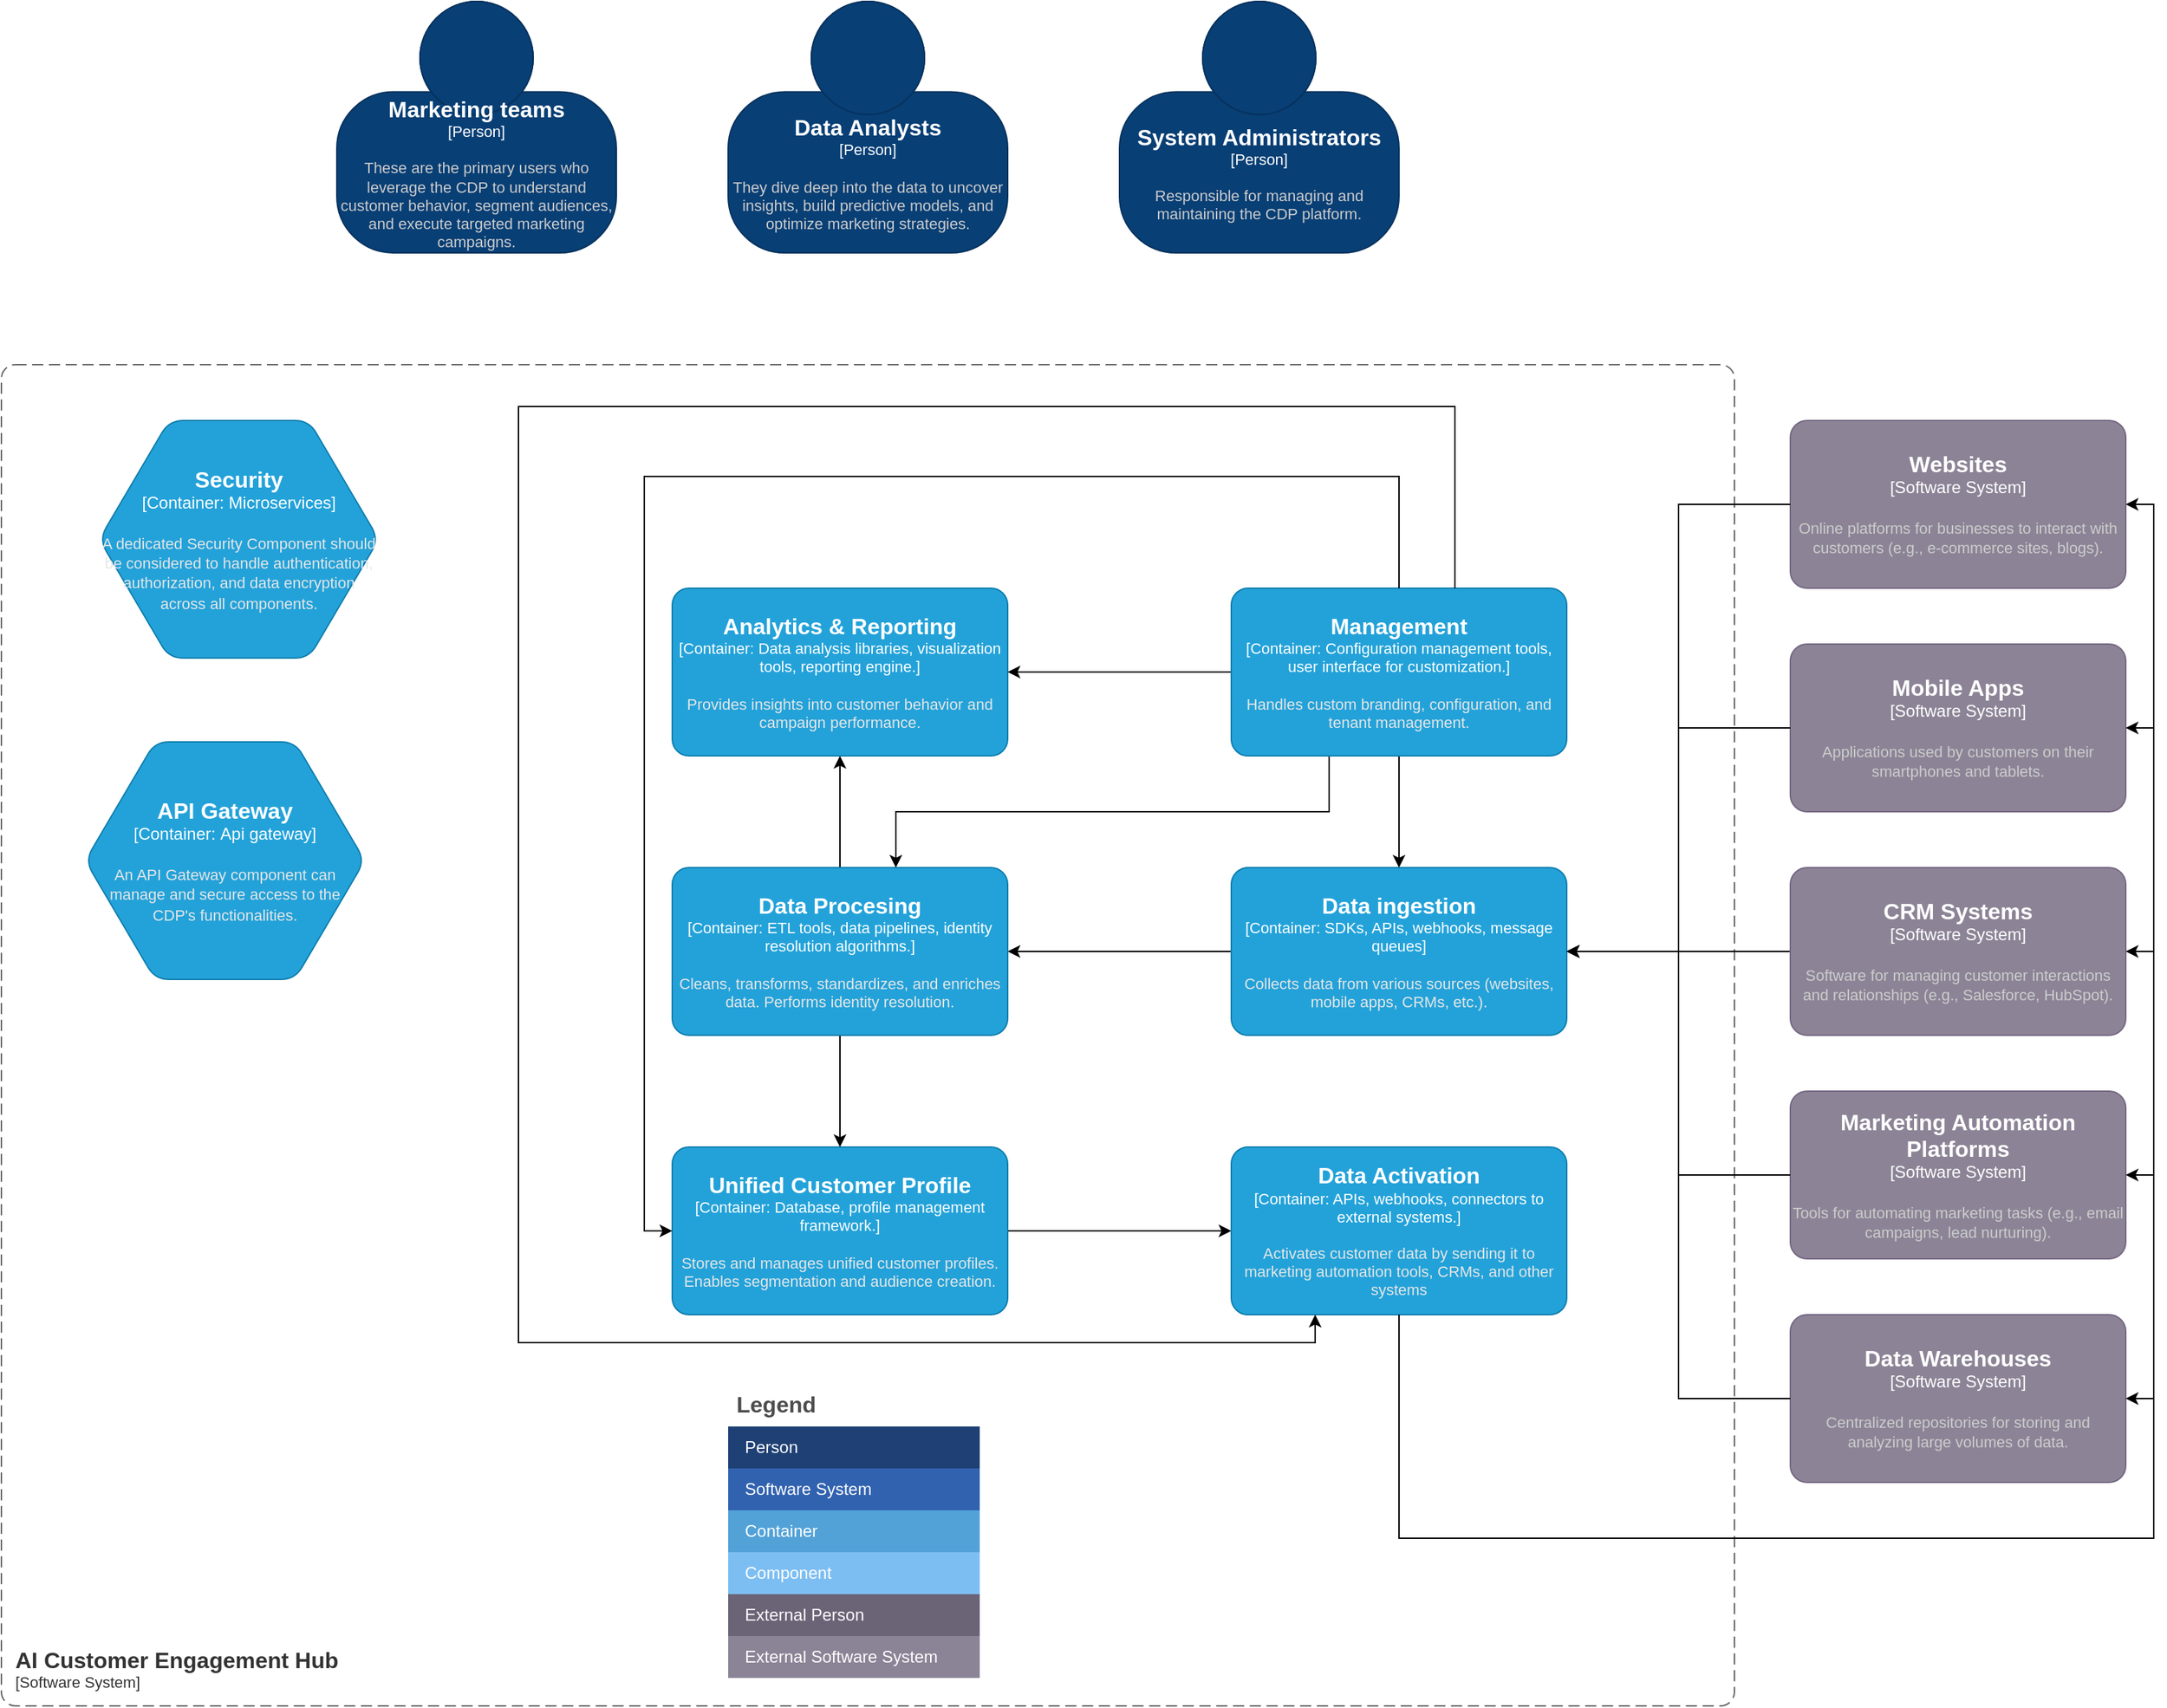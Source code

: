 <mxfile version="24.9.1">
  <diagram name="Página-1" id="TvJLCAkm27WlxQh1G9y3">
    <mxGraphModel dx="2181" dy="1587" grid="1" gridSize="10" guides="1" tooltips="1" connect="1" arrows="1" fold="1" page="0" pageScale="1" pageWidth="850" pageHeight="1100" background="none" math="0" shadow="0">
      <root>
        <mxCell id="0" />
        <mxCell id="1" parent="0" />
        <mxCell id="xrW66RvYnEH495Ge2LmJ-1" value="Legend" style="shape=table;startSize=30;container=1;collapsible=0;childLayout=tableLayout;fontSize=16;align=left;verticalAlign=top;fillColor=none;strokeColor=none;fontColor=#4D4D4D;fontStyle=1;spacingLeft=6;spacing=0;resizable=0;" vertex="1" parent="1">
          <mxGeometry x="320" y="770" width="180" height="210" as="geometry" />
        </mxCell>
        <mxCell id="xrW66RvYnEH495Ge2LmJ-2" value="" style="shape=tableRow;horizontal=0;startSize=0;swimlaneHead=0;swimlaneBody=0;strokeColor=inherit;top=0;left=0;bottom=0;right=0;collapsible=0;dropTarget=0;fillColor=none;points=[[0,0.5],[1,0.5]];portConstraint=eastwest;fontSize=12;" vertex="1" parent="xrW66RvYnEH495Ge2LmJ-1">
          <mxGeometry y="30" width="180" height="30" as="geometry" />
        </mxCell>
        <mxCell id="xrW66RvYnEH495Ge2LmJ-3" value="Person" style="shape=partialRectangle;html=1;whiteSpace=wrap;connectable=0;strokeColor=inherit;overflow=hidden;fillColor=#1E4074;top=0;left=0;bottom=0;right=0;pointerEvents=1;fontSize=12;align=left;fontColor=#FFFFFF;gradientColor=none;spacingLeft=10;spacingRight=4;" vertex="1" parent="xrW66RvYnEH495Ge2LmJ-2">
          <mxGeometry width="180" height="30" as="geometry">
            <mxRectangle width="180" height="30" as="alternateBounds" />
          </mxGeometry>
        </mxCell>
        <mxCell id="xrW66RvYnEH495Ge2LmJ-4" value="" style="shape=tableRow;horizontal=0;startSize=0;swimlaneHead=0;swimlaneBody=0;strokeColor=inherit;top=0;left=0;bottom=0;right=0;collapsible=0;dropTarget=0;fillColor=none;points=[[0,0.5],[1,0.5]];portConstraint=eastwest;fontSize=12;" vertex="1" parent="xrW66RvYnEH495Ge2LmJ-1">
          <mxGeometry y="60" width="180" height="30" as="geometry" />
        </mxCell>
        <mxCell id="xrW66RvYnEH495Ge2LmJ-5" value="Software System" style="shape=partialRectangle;html=1;whiteSpace=wrap;connectable=0;strokeColor=inherit;overflow=hidden;fillColor=#3162AF;top=0;left=0;bottom=0;right=0;pointerEvents=1;fontSize=12;align=left;fontColor=#FFFFFF;gradientColor=none;spacingLeft=10;spacingRight=4;" vertex="1" parent="xrW66RvYnEH495Ge2LmJ-4">
          <mxGeometry width="180" height="30" as="geometry">
            <mxRectangle width="180" height="30" as="alternateBounds" />
          </mxGeometry>
        </mxCell>
        <mxCell id="xrW66RvYnEH495Ge2LmJ-6" value="" style="shape=tableRow;horizontal=0;startSize=0;swimlaneHead=0;swimlaneBody=0;strokeColor=inherit;top=0;left=0;bottom=0;right=0;collapsible=0;dropTarget=0;fillColor=none;points=[[0,0.5],[1,0.5]];portConstraint=eastwest;fontSize=12;" vertex="1" parent="xrW66RvYnEH495Ge2LmJ-1">
          <mxGeometry y="90" width="180" height="30" as="geometry" />
        </mxCell>
        <mxCell id="xrW66RvYnEH495Ge2LmJ-7" value="Container" style="shape=partialRectangle;html=1;whiteSpace=wrap;connectable=0;strokeColor=inherit;overflow=hidden;fillColor=#52a2d8;top=0;left=0;bottom=0;right=0;pointerEvents=1;fontSize=12;align=left;fontColor=#FFFFFF;gradientColor=none;spacingLeft=10;spacingRight=4;" vertex="1" parent="xrW66RvYnEH495Ge2LmJ-6">
          <mxGeometry width="180" height="30" as="geometry">
            <mxRectangle width="180" height="30" as="alternateBounds" />
          </mxGeometry>
        </mxCell>
        <mxCell id="xrW66RvYnEH495Ge2LmJ-8" value="" style="shape=tableRow;horizontal=0;startSize=0;swimlaneHead=0;swimlaneBody=0;strokeColor=inherit;top=0;left=0;bottom=0;right=0;collapsible=0;dropTarget=0;fillColor=none;points=[[0,0.5],[1,0.5]];portConstraint=eastwest;fontSize=12;" vertex="1" parent="xrW66RvYnEH495Ge2LmJ-1">
          <mxGeometry y="120" width="180" height="30" as="geometry" />
        </mxCell>
        <mxCell id="xrW66RvYnEH495Ge2LmJ-9" value="Component" style="shape=partialRectangle;html=1;whiteSpace=wrap;connectable=0;strokeColor=inherit;overflow=hidden;fillColor=#7dbef2;top=0;left=0;bottom=0;right=0;pointerEvents=1;fontSize=12;align=left;fontColor=#FFFFFF;gradientColor=none;spacingLeft=10;spacingRight=4;" vertex="1" parent="xrW66RvYnEH495Ge2LmJ-8">
          <mxGeometry width="180" height="30" as="geometry">
            <mxRectangle width="180" height="30" as="alternateBounds" />
          </mxGeometry>
        </mxCell>
        <mxCell id="xrW66RvYnEH495Ge2LmJ-10" value="" style="shape=tableRow;horizontal=0;startSize=0;swimlaneHead=0;swimlaneBody=0;strokeColor=inherit;top=0;left=0;bottom=0;right=0;collapsible=0;dropTarget=0;fillColor=none;points=[[0,0.5],[1,0.5]];portConstraint=eastwest;fontSize=12;" vertex="1" parent="xrW66RvYnEH495Ge2LmJ-1">
          <mxGeometry y="150" width="180" height="30" as="geometry" />
        </mxCell>
        <mxCell id="xrW66RvYnEH495Ge2LmJ-11" value="External Person" style="shape=partialRectangle;html=1;whiteSpace=wrap;connectable=0;strokeColor=inherit;overflow=hidden;fillColor=#6b6477;top=0;left=0;bottom=0;right=0;pointerEvents=1;fontSize=12;align=left;fontColor=#FFFFFF;gradientColor=none;spacingLeft=10;spacingRight=4;" vertex="1" parent="xrW66RvYnEH495Ge2LmJ-10">
          <mxGeometry width="180" height="30" as="geometry">
            <mxRectangle width="180" height="30" as="alternateBounds" />
          </mxGeometry>
        </mxCell>
        <mxCell id="xrW66RvYnEH495Ge2LmJ-12" value="" style="shape=tableRow;horizontal=0;startSize=0;swimlaneHead=0;swimlaneBody=0;strokeColor=inherit;top=0;left=0;bottom=0;right=0;collapsible=0;dropTarget=0;fillColor=none;points=[[0,0.5],[1,0.5]];portConstraint=eastwest;fontSize=12;" vertex="1" parent="xrW66RvYnEH495Ge2LmJ-1">
          <mxGeometry y="180" width="180" height="30" as="geometry" />
        </mxCell>
        <mxCell id="xrW66RvYnEH495Ge2LmJ-13" value="External Software System" style="shape=partialRectangle;html=1;whiteSpace=wrap;connectable=0;strokeColor=inherit;overflow=hidden;fillColor=#8b8496;top=0;left=0;bottom=0;right=0;pointerEvents=1;fontSize=12;align=left;fontColor=#FFFFFF;gradientColor=none;spacingLeft=10;spacingRight=4;" vertex="1" parent="xrW66RvYnEH495Ge2LmJ-12">
          <mxGeometry width="180" height="30" as="geometry">
            <mxRectangle width="180" height="30" as="alternateBounds" />
          </mxGeometry>
        </mxCell>
        <object placeholders="1" c4Name="AI Customer Engagement Hub" c4Type="SystemScopeBoundary" c4Application="Software System" label="&lt;font style=&quot;font-size: 16px&quot;&gt;&lt;b&gt;&lt;div style=&quot;text-align: left&quot;&gt;%c4Name%&lt;/div&gt;&lt;/b&gt;&lt;/font&gt;&lt;div style=&quot;text-align: left&quot;&gt;[%c4Application%]&lt;/div&gt;" id="xrW66RvYnEH495Ge2LmJ-14">
          <mxCell style="rounded=1;fontSize=11;whiteSpace=wrap;html=1;dashed=1;arcSize=20;fillColor=none;strokeColor=#666666;fontColor=#333333;labelBackgroundColor=none;align=left;verticalAlign=bottom;labelBorderColor=none;spacingTop=0;spacing=10;dashPattern=8 4;metaEdit=1;rotatable=0;perimeter=rectanglePerimeter;noLabel=0;labelPadding=0;allowArrows=0;connectable=0;expand=0;recursiveResize=0;editable=1;pointerEvents=0;absoluteArcSize=1;points=[[0.25,0,0],[0.5,0,0],[0.75,0,0],[1,0.25,0],[1,0.5,0],[1,0.75,0],[0.75,1,0],[0.5,1,0],[0.25,1,0],[0,0.75,0],[0,0.5,0],[0,0.25,0]];" vertex="1" parent="1">
            <mxGeometry x="-200" y="40" width="1240" height="960" as="geometry" />
          </mxCell>
        </object>
        <object placeholders="1" c4Name="Marketing teams" c4Type="Person" c4Description="These are the primary users who leverage the CDP to understand customer behavior, segment audiences, and execute targeted marketing campaigns." label="&lt;font style=&quot;font-size: 16px&quot;&gt;&lt;b&gt;%c4Name%&lt;/b&gt;&lt;/font&gt;&lt;div&gt;[%c4Type%]&lt;/div&gt;&lt;br&gt;&lt;div&gt;&lt;font style=&quot;font-size: 11px&quot;&gt;&lt;font color=&quot;#cccccc&quot;&gt;%c4Description%&lt;/font&gt;&lt;/div&gt;" id="xrW66RvYnEH495Ge2LmJ-15">
          <mxCell style="html=1;fontSize=11;dashed=0;whiteSpace=wrap;fillColor=#083F75;strokeColor=#06315C;fontColor=#ffffff;shape=mxgraph.c4.person2;align=center;metaEdit=1;points=[[0.5,0,0],[1,0.5,0],[1,0.75,0],[0.75,1,0],[0.5,1,0],[0.25,1,0],[0,0.75,0],[0,0.5,0]];resizable=0;" vertex="1" parent="1">
            <mxGeometry x="40" y="-220" width="200" height="180" as="geometry" />
          </mxCell>
        </object>
        <object placeholders="1" c4Name="Data Analysts" c4Type="Person" c4Description="They dive deep into the data to uncover insights, build predictive models, and optimize marketing strategies." label="&lt;font style=&quot;font-size: 16px&quot;&gt;&lt;b&gt;%c4Name%&lt;/b&gt;&lt;/font&gt;&lt;div&gt;[%c4Type%]&lt;/div&gt;&lt;br&gt;&lt;div&gt;&lt;font style=&quot;font-size: 11px&quot;&gt;&lt;font color=&quot;#cccccc&quot;&gt;%c4Description%&lt;/font&gt;&lt;/div&gt;" id="xrW66RvYnEH495Ge2LmJ-16">
          <mxCell style="html=1;fontSize=11;dashed=0;whiteSpace=wrap;fillColor=#083F75;strokeColor=#06315C;fontColor=#ffffff;shape=mxgraph.c4.person2;align=center;metaEdit=1;points=[[0.5,0,0],[1,0.5,0],[1,0.75,0],[0.75,1,0],[0.5,1,0],[0.25,1,0],[0,0.75,0],[0,0.5,0]];resizable=0;" vertex="1" parent="1">
            <mxGeometry x="320" y="-220" width="200" height="180" as="geometry" />
          </mxCell>
        </object>
        <object placeholders="1" c4Name="System Administrators" c4Type="Person" c4Description="Responsible for managing and maintaining the CDP platform." label="&lt;font style=&quot;font-size: 16px&quot;&gt;&lt;b&gt;%c4Name%&lt;/b&gt;&lt;/font&gt;&lt;div&gt;[%c4Type%]&lt;/div&gt;&lt;br&gt;&lt;div&gt;&lt;font style=&quot;font-size: 11px&quot;&gt;&lt;font color=&quot;#cccccc&quot;&gt;%c4Description%&lt;/font&gt;&lt;/div&gt;" id="xrW66RvYnEH495Ge2LmJ-18">
          <mxCell style="html=1;fontSize=11;dashed=0;whiteSpace=wrap;fillColor=#083F75;strokeColor=#06315C;fontColor=#ffffff;shape=mxgraph.c4.person2;align=center;metaEdit=1;points=[[0.5,0,0],[1,0.5,0],[1,0.75,0],[0.75,1,0],[0.5,1,0],[0.25,1,0],[0,0.75,0],[0,0.5,0]];resizable=0;" vertex="1" parent="1">
            <mxGeometry x="600" y="-220" width="200" height="180" as="geometry" />
          </mxCell>
        </object>
        <object placeholders="1" c4Name="Websites" c4Type="Software System" c4Description="Online platforms for businesses to interact with customers (e.g., e-commerce sites, blogs).&#xa;" label="&lt;font style=&quot;font-size: 16px&quot;&gt;&lt;b&gt;%c4Name%&lt;/b&gt;&lt;/font&gt;&lt;div&gt;[%c4Type%]&lt;/div&gt;&lt;br&gt;&lt;div&gt;&lt;font style=&quot;font-size: 11px&quot;&gt;&lt;font color=&quot;#cccccc&quot;&gt;%c4Description%&lt;/font&gt;&lt;/div&gt;" id="xrW66RvYnEH495Ge2LmJ-19">
          <mxCell style="rounded=1;whiteSpace=wrap;html=1;labelBackgroundColor=none;fillColor=#8C8496;fontColor=#ffffff;align=center;arcSize=10;strokeColor=#736782;metaEdit=1;resizable=0;points=[[0.25,0,0],[0.5,0,0],[0.75,0,0],[1,0.25,0],[1,0.5,0],[1,0.75,0],[0.75,1,0],[0.5,1,0],[0.25,1,0],[0,0.75,0],[0,0.5,0],[0,0.25,0]];" vertex="1" parent="1">
            <mxGeometry x="1080" y="80" width="240" height="120" as="geometry" />
          </mxCell>
        </object>
        <object placeholders="1" c4Name="Mobile Apps" c4Type="Software System" c4Description="Applications used by customers on their smartphones and tablets." label="&lt;font style=&quot;font-size: 16px&quot;&gt;&lt;b&gt;%c4Name%&lt;/b&gt;&lt;/font&gt;&lt;div&gt;[%c4Type%]&lt;/div&gt;&lt;br&gt;&lt;div&gt;&lt;font style=&quot;font-size: 11px&quot;&gt;&lt;font color=&quot;#cccccc&quot;&gt;%c4Description%&lt;/font&gt;&lt;/div&gt;" id="xrW66RvYnEH495Ge2LmJ-20">
          <mxCell style="rounded=1;whiteSpace=wrap;html=1;labelBackgroundColor=none;fillColor=#8C8496;fontColor=#ffffff;align=center;arcSize=10;strokeColor=#736782;metaEdit=1;resizable=0;points=[[0.25,0,0],[0.5,0,0],[0.75,0,0],[1,0.25,0],[1,0.5,0],[1,0.75,0],[0.75,1,0],[0.5,1,0],[0.25,1,0],[0,0.75,0],[0,0.5,0],[0,0.25,0]];" vertex="1" parent="1">
            <mxGeometry x="1080" y="240" width="240" height="120" as="geometry" />
          </mxCell>
        </object>
        <mxCell id="xrW66RvYnEH495Ge2LmJ-41" style="edgeStyle=orthogonalEdgeStyle;rounded=0;orthogonalLoop=1;jettySize=auto;html=1;" edge="1" parent="1" source="xrW66RvYnEH495Ge2LmJ-21" target="xrW66RvYnEH495Ge2LmJ-25">
          <mxGeometry relative="1" as="geometry" />
        </mxCell>
        <object placeholders="1" c4Name="CRM Systems" c4Type="Software System" c4Description="Software for managing customer interactions and relationships (e.g., Salesforce, HubSpot)." label="&lt;font style=&quot;font-size: 16px&quot;&gt;&lt;b&gt;%c4Name%&lt;/b&gt;&lt;/font&gt;&lt;div&gt;[%c4Type%]&lt;/div&gt;&lt;br&gt;&lt;div&gt;&lt;font style=&quot;font-size: 11px&quot;&gt;&lt;font color=&quot;#cccccc&quot;&gt;%c4Description%&lt;/font&gt;&lt;/div&gt;" id="xrW66RvYnEH495Ge2LmJ-21">
          <mxCell style="rounded=1;whiteSpace=wrap;html=1;labelBackgroundColor=none;fillColor=#8C8496;fontColor=#ffffff;align=center;arcSize=10;strokeColor=#736782;metaEdit=1;resizable=0;points=[[0.25,0,0],[0.5,0,0],[0.75,0,0],[1,0.25,0],[1,0.5,0],[1,0.75,0],[0.75,1,0],[0.5,1,0],[0.25,1,0],[0,0.75,0],[0,0.5,0],[0,0.25,0]];" vertex="1" parent="1">
            <mxGeometry x="1080" y="400" width="240" height="120" as="geometry" />
          </mxCell>
        </object>
        <object placeholders="1" c4Name="Marketing Automation Platforms" c4Type="Software System" c4Description="Tools for automating marketing tasks (e.g., email campaigns, lead nurturing)." label="&lt;font style=&quot;font-size: 16px&quot;&gt;&lt;b&gt;%c4Name%&lt;/b&gt;&lt;/font&gt;&lt;div&gt;[%c4Type%]&lt;/div&gt;&lt;br&gt;&lt;div&gt;&lt;font style=&quot;font-size: 11px&quot;&gt;&lt;font color=&quot;#cccccc&quot;&gt;%c4Description%&lt;/font&gt;&lt;/div&gt;" id="xrW66RvYnEH495Ge2LmJ-22">
          <mxCell style="rounded=1;whiteSpace=wrap;html=1;labelBackgroundColor=none;fillColor=#8C8496;fontColor=#ffffff;align=center;arcSize=10;strokeColor=#736782;metaEdit=1;resizable=0;points=[[0.25,0,0],[0.5,0,0],[0.75,0,0],[1,0.25,0],[1,0.5,0],[1,0.75,0],[0.75,1,0],[0.5,1,0],[0.25,1,0],[0,0.75,0],[0,0.5,0],[0,0.25,0]];" vertex="1" parent="1">
            <mxGeometry x="1080" y="560" width="240" height="120" as="geometry" />
          </mxCell>
        </object>
        <object placeholders="1" c4Name="Data Warehouses" c4Type="Software System" c4Description="Centralized repositories for storing and analyzing large volumes of data." label="&lt;font style=&quot;font-size: 16px&quot;&gt;&lt;b&gt;%c4Name%&lt;/b&gt;&lt;/font&gt;&lt;div&gt;[%c4Type%]&lt;/div&gt;&lt;br&gt;&lt;div&gt;&lt;font style=&quot;font-size: 11px&quot;&gt;&lt;font color=&quot;#cccccc&quot;&gt;%c4Description%&lt;/font&gt;&lt;/div&gt;" id="xrW66RvYnEH495Ge2LmJ-23">
          <mxCell style="rounded=1;whiteSpace=wrap;html=1;labelBackgroundColor=none;fillColor=#8C8496;fontColor=#ffffff;align=center;arcSize=10;strokeColor=#736782;metaEdit=1;resizable=0;points=[[0.25,0,0],[0.5,0,0],[0.75,0,0],[1,0.25,0],[1,0.5,0],[1,0.75,0],[0.75,1,0],[0.5,1,0],[0.25,1,0],[0,0.75,0],[0,0.5,0],[0,0.25,0]];" vertex="1" parent="1">
            <mxGeometry x="1080" y="720" width="240" height="120" as="geometry" />
          </mxCell>
        </object>
        <mxCell id="xrW66RvYnEH495Ge2LmJ-44" style="edgeStyle=orthogonalEdgeStyle;rounded=0;orthogonalLoop=1;jettySize=auto;html=1;" edge="1" parent="1" source="xrW66RvYnEH495Ge2LmJ-25" target="xrW66RvYnEH495Ge2LmJ-32">
          <mxGeometry relative="1" as="geometry" />
        </mxCell>
        <object placeholders="1" c4Name="Data ingestion" c4Type="Container" c4Technology="SDKs, APIs, webhooks, message queues" c4Description="Collects data from various sources (websites, mobile apps, CRMs, etc.)." label="&lt;font style=&quot;font-size: 16px&quot;&gt;&lt;b&gt;%c4Name%&lt;/b&gt;&lt;/font&gt;&lt;div&gt;[%c4Type%: %c4Technology%]&lt;/div&gt;&lt;br&gt;&lt;div&gt;&lt;font style=&quot;font-size: 11px&quot;&gt;&lt;font color=&quot;#E6E6E6&quot;&gt;%c4Description%&lt;/font&gt;&lt;/div&gt;" id="xrW66RvYnEH495Ge2LmJ-25">
          <mxCell style="rounded=1;whiteSpace=wrap;html=1;fontSize=11;labelBackgroundColor=none;fillColor=#23A2D9;fontColor=#ffffff;align=center;arcSize=10;strokeColor=#0E7DAD;metaEdit=1;resizable=0;points=[[0.25,0,0],[0.5,0,0],[0.75,0,0],[1,0.25,0],[1,0.5,0],[1,0.75,0],[0.75,1,0],[0.5,1,0],[0.25,1,0],[0,0.75,0],[0,0.5,0],[0,0.25,0]];" vertex="1" parent="1">
            <mxGeometry x="680" y="400" width="240" height="120" as="geometry" />
          </mxCell>
        </object>
        <mxCell id="xrW66RvYnEH495Ge2LmJ-49" style="edgeStyle=orthogonalEdgeStyle;rounded=0;orthogonalLoop=1;jettySize=auto;html=1;" edge="1" parent="1" source="xrW66RvYnEH495Ge2LmJ-31" target="xrW66RvYnEH495Ge2LmJ-48">
          <mxGeometry relative="1" as="geometry" />
        </mxCell>
        <object placeholders="1" c4Name="Unified Customer Profile" c4Type="Container" c4Technology="Database, profile management framework." c4Description="Stores and manages unified customer profiles. Enables segmentation and audience creation." label="&lt;font style=&quot;font-size: 16px&quot;&gt;&lt;b&gt;%c4Name%&lt;/b&gt;&lt;/font&gt;&lt;div&gt;[%c4Type%: %c4Technology%]&lt;/div&gt;&lt;br&gt;&lt;div&gt;&lt;font style=&quot;font-size: 11px&quot;&gt;&lt;font color=&quot;#E6E6E6&quot;&gt;%c4Description%&lt;/font&gt;&lt;/div&gt;" id="xrW66RvYnEH495Ge2LmJ-31">
          <mxCell style="rounded=1;whiteSpace=wrap;html=1;fontSize=11;labelBackgroundColor=none;fillColor=#23A2D9;fontColor=#ffffff;align=center;arcSize=10;strokeColor=#0E7DAD;metaEdit=1;resizable=0;points=[[0.25,0,0],[0.5,0,0],[0.75,0,0],[1,0.25,0],[1,0.5,0],[1,0.75,0],[0.75,1,0],[0.5,1,0],[0.25,1,0],[0,0.75,0],[0,0.5,0],[0,0.25,0]];" vertex="1" parent="1">
            <mxGeometry x="280" y="600" width="240" height="120" as="geometry" />
          </mxCell>
        </object>
        <mxCell id="xrW66RvYnEH495Ge2LmJ-45" style="edgeStyle=orthogonalEdgeStyle;rounded=0;orthogonalLoop=1;jettySize=auto;html=1;" edge="1" parent="1" source="xrW66RvYnEH495Ge2LmJ-32" target="xrW66RvYnEH495Ge2LmJ-31">
          <mxGeometry relative="1" as="geometry" />
        </mxCell>
        <mxCell id="xrW66RvYnEH495Ge2LmJ-47" style="edgeStyle=orthogonalEdgeStyle;rounded=0;orthogonalLoop=1;jettySize=auto;html=1;" edge="1" parent="1" source="xrW66RvYnEH495Ge2LmJ-32" target="xrW66RvYnEH495Ge2LmJ-46">
          <mxGeometry relative="1" as="geometry" />
        </mxCell>
        <object placeholders="1" c4Name="Data Procesing" c4Type="Container" c4Technology="ETL tools, data pipelines, identity resolution algorithms." c4Description="Cleans, transforms, standardizes, and enriches data. Performs identity resolution." label="&lt;font style=&quot;font-size: 16px&quot;&gt;&lt;b&gt;%c4Name%&lt;/b&gt;&lt;/font&gt;&lt;div&gt;[%c4Type%: %c4Technology%]&lt;/div&gt;&lt;br&gt;&lt;div&gt;&lt;font style=&quot;font-size: 11px&quot;&gt;&lt;font color=&quot;#E6E6E6&quot;&gt;%c4Description%&lt;/font&gt;&lt;/div&gt;" id="xrW66RvYnEH495Ge2LmJ-32">
          <mxCell style="rounded=1;whiteSpace=wrap;html=1;fontSize=11;labelBackgroundColor=none;fillColor=#23A2D9;fontColor=#ffffff;align=center;arcSize=10;strokeColor=#0E7DAD;metaEdit=1;resizable=0;points=[[0.25,0,0],[0.5,0,0],[0.75,0,0],[1,0.25,0],[1,0.5,0],[1,0.75,0],[0.75,1,0],[0.5,1,0],[0.25,1,0],[0,0.75,0],[0,0.5,0],[0,0.25,0]];" vertex="1" parent="1">
            <mxGeometry x="280" y="400" width="240" height="120" as="geometry" />
          </mxCell>
        </object>
        <mxCell id="xrW66RvYnEH495Ge2LmJ-39" style="edgeStyle=orthogonalEdgeStyle;rounded=0;orthogonalLoop=1;jettySize=auto;html=1;entryX=1;entryY=0.5;entryDx=0;entryDy=0;entryPerimeter=0;" edge="1" parent="1" source="xrW66RvYnEH495Ge2LmJ-19" target="xrW66RvYnEH495Ge2LmJ-25">
          <mxGeometry relative="1" as="geometry" />
        </mxCell>
        <mxCell id="xrW66RvYnEH495Ge2LmJ-40" style="edgeStyle=orthogonalEdgeStyle;rounded=0;orthogonalLoop=1;jettySize=auto;html=1;entryX=1;entryY=0.5;entryDx=0;entryDy=0;entryPerimeter=0;" edge="1" parent="1" source="xrW66RvYnEH495Ge2LmJ-20" target="xrW66RvYnEH495Ge2LmJ-25">
          <mxGeometry relative="1" as="geometry" />
        </mxCell>
        <mxCell id="xrW66RvYnEH495Ge2LmJ-42" style="edgeStyle=orthogonalEdgeStyle;rounded=0;orthogonalLoop=1;jettySize=auto;html=1;entryX=1;entryY=0.5;entryDx=0;entryDy=0;entryPerimeter=0;" edge="1" parent="1" source="xrW66RvYnEH495Ge2LmJ-22" target="xrW66RvYnEH495Ge2LmJ-25">
          <mxGeometry relative="1" as="geometry" />
        </mxCell>
        <mxCell id="xrW66RvYnEH495Ge2LmJ-43" style="edgeStyle=orthogonalEdgeStyle;rounded=0;orthogonalLoop=1;jettySize=auto;html=1;entryX=1;entryY=0.5;entryDx=0;entryDy=0;entryPerimeter=0;" edge="1" parent="1" source="xrW66RvYnEH495Ge2LmJ-23" target="xrW66RvYnEH495Ge2LmJ-25">
          <mxGeometry relative="1" as="geometry" />
        </mxCell>
        <object placeholders="1" c4Name="Analytics &amp; Reporting" c4Type="Container" c4Technology="Data analysis libraries, visualization tools, reporting engine." c4Description="Provides insights into customer behavior and campaign performance." label="&lt;font style=&quot;font-size: 16px&quot;&gt;&lt;b&gt;%c4Name%&lt;/b&gt;&lt;/font&gt;&lt;div&gt;[%c4Type%: %c4Technology%]&lt;/div&gt;&lt;br&gt;&lt;div&gt;&lt;font style=&quot;font-size: 11px&quot;&gt;&lt;font color=&quot;#E6E6E6&quot;&gt;%c4Description%&lt;/font&gt;&lt;/div&gt;" id="xrW66RvYnEH495Ge2LmJ-46">
          <mxCell style="rounded=1;whiteSpace=wrap;html=1;fontSize=11;labelBackgroundColor=none;fillColor=#23A2D9;fontColor=#ffffff;align=center;arcSize=10;strokeColor=#0E7DAD;metaEdit=1;resizable=0;points=[[0.25,0,0],[0.5,0,0],[0.75,0,0],[1,0.25,0],[1,0.5,0],[1,0.75,0],[0.75,1,0],[0.5,1,0],[0.25,1,0],[0,0.75,0],[0,0.5,0],[0,0.25,0]];" vertex="1" parent="1">
            <mxGeometry x="280" y="200" width="240" height="120" as="geometry" />
          </mxCell>
        </object>
        <object placeholders="1" c4Name="Data Activation" c4Type="Container" c4Technology="APIs, webhooks, connectors to external systems." c4Description="Activates customer data by sending it to marketing automation tools, CRMs, and other systems" label="&lt;font style=&quot;font-size: 16px&quot;&gt;&lt;b&gt;%c4Name%&lt;/b&gt;&lt;/font&gt;&lt;div&gt;[%c4Type%: %c4Technology%]&lt;/div&gt;&lt;br&gt;&lt;div&gt;&lt;font style=&quot;font-size: 11px&quot;&gt;&lt;font color=&quot;#E6E6E6&quot;&gt;%c4Description%&lt;/font&gt;&lt;/div&gt;" id="xrW66RvYnEH495Ge2LmJ-48">
          <mxCell style="rounded=1;whiteSpace=wrap;html=1;fontSize=11;labelBackgroundColor=none;fillColor=#23A2D9;fontColor=#ffffff;align=center;arcSize=10;strokeColor=#0E7DAD;metaEdit=1;resizable=0;points=[[0.25,0,0],[0.5,0,0],[0.75,0,0],[1,0.25,0],[1,0.5,0],[1,0.75,0],[0.75,1,0],[0.5,1,0],[0.25,1,0],[0,0.75,0],[0,0.5,0],[0,0.25,0]];" vertex="1" parent="1">
            <mxGeometry x="680" y="600" width="240" height="120" as="geometry" />
          </mxCell>
        </object>
        <mxCell id="xrW66RvYnEH495Ge2LmJ-50" style="edgeStyle=orthogonalEdgeStyle;rounded=0;orthogonalLoop=1;jettySize=auto;html=1;entryX=1;entryY=0.5;entryDx=0;entryDy=0;entryPerimeter=0;" edge="1" parent="1" source="xrW66RvYnEH495Ge2LmJ-48" target="xrW66RvYnEH495Ge2LmJ-23">
          <mxGeometry relative="1" as="geometry">
            <Array as="points">
              <mxPoint x="800" y="880" />
              <mxPoint x="1340" y="880" />
              <mxPoint x="1340" y="780" />
            </Array>
          </mxGeometry>
        </mxCell>
        <mxCell id="xrW66RvYnEH495Ge2LmJ-51" style="edgeStyle=orthogonalEdgeStyle;rounded=0;orthogonalLoop=1;jettySize=auto;html=1;entryX=1;entryY=0.5;entryDx=0;entryDy=0;entryPerimeter=0;" edge="1" parent="1" source="xrW66RvYnEH495Ge2LmJ-48" target="xrW66RvYnEH495Ge2LmJ-22">
          <mxGeometry relative="1" as="geometry">
            <Array as="points">
              <mxPoint x="800" y="880" />
              <mxPoint x="1340" y="880" />
              <mxPoint x="1340" y="620" />
            </Array>
          </mxGeometry>
        </mxCell>
        <mxCell id="xrW66RvYnEH495Ge2LmJ-52" style="edgeStyle=orthogonalEdgeStyle;rounded=0;orthogonalLoop=1;jettySize=auto;html=1;entryX=1;entryY=0.5;entryDx=0;entryDy=0;entryPerimeter=0;" edge="1" parent="1" source="xrW66RvYnEH495Ge2LmJ-48" target="xrW66RvYnEH495Ge2LmJ-21">
          <mxGeometry relative="1" as="geometry">
            <Array as="points">
              <mxPoint x="800" y="880" />
              <mxPoint x="1340" y="880" />
              <mxPoint x="1340" y="460" />
            </Array>
          </mxGeometry>
        </mxCell>
        <mxCell id="xrW66RvYnEH495Ge2LmJ-53" style="edgeStyle=orthogonalEdgeStyle;rounded=0;orthogonalLoop=1;jettySize=auto;html=1;entryX=1;entryY=0.5;entryDx=0;entryDy=0;entryPerimeter=0;" edge="1" parent="1" source="xrW66RvYnEH495Ge2LmJ-48" target="xrW66RvYnEH495Ge2LmJ-20">
          <mxGeometry relative="1" as="geometry">
            <Array as="points">
              <mxPoint x="800" y="880" />
              <mxPoint x="1340" y="880" />
              <mxPoint x="1340" y="300" />
            </Array>
          </mxGeometry>
        </mxCell>
        <mxCell id="xrW66RvYnEH495Ge2LmJ-54" style="edgeStyle=orthogonalEdgeStyle;rounded=0;orthogonalLoop=1;jettySize=auto;html=1;entryX=1;entryY=0.5;entryDx=0;entryDy=0;entryPerimeter=0;" edge="1" parent="1" source="xrW66RvYnEH495Ge2LmJ-48" target="xrW66RvYnEH495Ge2LmJ-19">
          <mxGeometry relative="1" as="geometry">
            <Array as="points">
              <mxPoint x="800" y="880" />
              <mxPoint x="1340" y="880" />
              <mxPoint x="1340" y="140" />
            </Array>
          </mxGeometry>
        </mxCell>
        <mxCell id="xrW66RvYnEH495Ge2LmJ-56" style="edgeStyle=orthogonalEdgeStyle;rounded=0;orthogonalLoop=1;jettySize=auto;html=1;" edge="1" parent="1" source="xrW66RvYnEH495Ge2LmJ-55" target="xrW66RvYnEH495Ge2LmJ-46">
          <mxGeometry relative="1" as="geometry" />
        </mxCell>
        <mxCell id="xrW66RvYnEH495Ge2LmJ-57" style="edgeStyle=orthogonalEdgeStyle;rounded=0;orthogonalLoop=1;jettySize=auto;html=1;exitX=0.25;exitY=1;exitDx=0;exitDy=0;exitPerimeter=0;" edge="1" parent="1" source="xrW66RvYnEH495Ge2LmJ-55" target="xrW66RvYnEH495Ge2LmJ-32">
          <mxGeometry relative="1" as="geometry">
            <Array as="points">
              <mxPoint x="750" y="320" />
              <mxPoint x="750" y="360" />
              <mxPoint x="440" y="360" />
            </Array>
          </mxGeometry>
        </mxCell>
        <mxCell id="xrW66RvYnEH495Ge2LmJ-58" style="edgeStyle=orthogonalEdgeStyle;rounded=0;orthogonalLoop=1;jettySize=auto;html=1;" edge="1" parent="1" source="xrW66RvYnEH495Ge2LmJ-55" target="xrW66RvYnEH495Ge2LmJ-25">
          <mxGeometry relative="1" as="geometry" />
        </mxCell>
        <object placeholders="1" c4Name="Management " c4Type="Container" c4Technology="Configuration management tools, user interface for customization." c4Description="Handles custom branding, configuration, and tenant management." label="&lt;font style=&quot;font-size: 16px&quot;&gt;&lt;b&gt;%c4Name%&lt;/b&gt;&lt;/font&gt;&lt;div&gt;[%c4Type%: %c4Technology%]&lt;/div&gt;&lt;br&gt;&lt;div&gt;&lt;font style=&quot;font-size: 11px&quot;&gt;&lt;font color=&quot;#E6E6E6&quot;&gt;%c4Description%&lt;/font&gt;&lt;/div&gt;" id="xrW66RvYnEH495Ge2LmJ-55">
          <mxCell style="rounded=1;whiteSpace=wrap;html=1;fontSize=11;labelBackgroundColor=none;fillColor=#23A2D9;fontColor=#ffffff;align=center;arcSize=10;strokeColor=#0E7DAD;metaEdit=1;resizable=0;points=[[0.25,0,0],[0.5,0,0],[0.75,0,0],[1,0.25,0],[1,0.5,0],[1,0.75,0],[0.75,1,0],[0.5,1,0],[0.25,1,0],[0,0.75,0],[0,0.5,0],[0,0.25,0]];" vertex="1" parent="1">
            <mxGeometry x="680" y="200" width="240" height="120" as="geometry" />
          </mxCell>
        </object>
        <mxCell id="xrW66RvYnEH495Ge2LmJ-59" style="edgeStyle=orthogonalEdgeStyle;rounded=0;orthogonalLoop=1;jettySize=auto;html=1;entryX=0;entryY=0.5;entryDx=0;entryDy=0;entryPerimeter=0;" edge="1" parent="1" source="xrW66RvYnEH495Ge2LmJ-55" target="xrW66RvYnEH495Ge2LmJ-31">
          <mxGeometry relative="1" as="geometry">
            <Array as="points">
              <mxPoint x="800" y="120" />
              <mxPoint x="260" y="120" />
              <mxPoint x="260" y="660" />
            </Array>
          </mxGeometry>
        </mxCell>
        <mxCell id="xrW66RvYnEH495Ge2LmJ-60" style="edgeStyle=orthogonalEdgeStyle;rounded=0;orthogonalLoop=1;jettySize=auto;html=1;entryX=0.25;entryY=1;entryDx=0;entryDy=0;entryPerimeter=0;" edge="1" parent="1" source="xrW66RvYnEH495Ge2LmJ-55" target="xrW66RvYnEH495Ge2LmJ-48">
          <mxGeometry relative="1" as="geometry">
            <Array as="points">
              <mxPoint x="840" y="70" />
              <mxPoint x="170" y="70" />
              <mxPoint x="170" y="740" />
              <mxPoint x="740" y="740" />
            </Array>
          </mxGeometry>
        </mxCell>
        <object placeholders="1" c4Name="Security" c4Type="Container" c4Technology="Microservices" c4Description="A dedicated Security Component should be considered to handle authentication, authorization, and data encryption across all components." label="&lt;font style=&quot;font-size: 16px&quot;&gt;&lt;b&gt;%c4Name%&lt;/b&gt;&lt;/font&gt;&lt;div&gt;[%c4Type%:&amp;nbsp;%c4Technology%]&lt;/div&gt;&lt;br&gt;&lt;div&gt;&lt;font style=&quot;font-size: 11px&quot;&gt;&lt;font color=&quot;#E6E6E6&quot;&gt;%c4Description%&lt;/font&gt;&lt;/div&gt;" id="xrW66RvYnEH495Ge2LmJ-63">
          <mxCell style="shape=hexagon;size=50;perimeter=hexagonPerimeter2;whiteSpace=wrap;html=1;fixedSize=1;rounded=1;labelBackgroundColor=none;fillColor=#23A2D9;fontSize=12;fontColor=#ffffff;align=center;strokeColor=#0E7DAD;metaEdit=1;points=[[0.5,0,0],[1,0.25,0],[1,0.5,0],[1,0.75,0],[0.5,1,0],[0,0.75,0],[0,0.5,0],[0,0.25,0]];resizable=0;" vertex="1" parent="1">
            <mxGeometry x="-130" y="80" width="200" height="170" as="geometry" />
          </mxCell>
        </object>
        <object placeholders="1" c4Name="API Gateway" c4Type="Container" c4Technology="Api gateway" c4Description="An API Gateway component can manage and secure access to the CDP&#39;s functionalities." label="&lt;font style=&quot;font-size: 16px&quot;&gt;&lt;b&gt;%c4Name%&lt;/b&gt;&lt;/font&gt;&lt;div&gt;[%c4Type%:&amp;nbsp;%c4Technology%]&lt;/div&gt;&lt;br&gt;&lt;div&gt;&lt;font style=&quot;font-size: 11px&quot;&gt;&lt;font color=&quot;#E6E6E6&quot;&gt;%c4Description%&lt;/font&gt;&lt;/div&gt;" id="xrW66RvYnEH495Ge2LmJ-64">
          <mxCell style="shape=hexagon;size=50;perimeter=hexagonPerimeter2;whiteSpace=wrap;html=1;fixedSize=1;rounded=1;labelBackgroundColor=none;fillColor=#23A2D9;fontSize=12;fontColor=#ffffff;align=center;strokeColor=#0E7DAD;metaEdit=1;points=[[0.5,0,0],[1,0.25,0],[1,0.5,0],[1,0.75,0],[0.5,1,0],[0,0.75,0],[0,0.5,0],[0,0.25,0]];resizable=0;" vertex="1" parent="1">
            <mxGeometry x="-140" y="310" width="200" height="170" as="geometry" />
          </mxCell>
        </object>
      </root>
    </mxGraphModel>
  </diagram>
</mxfile>
